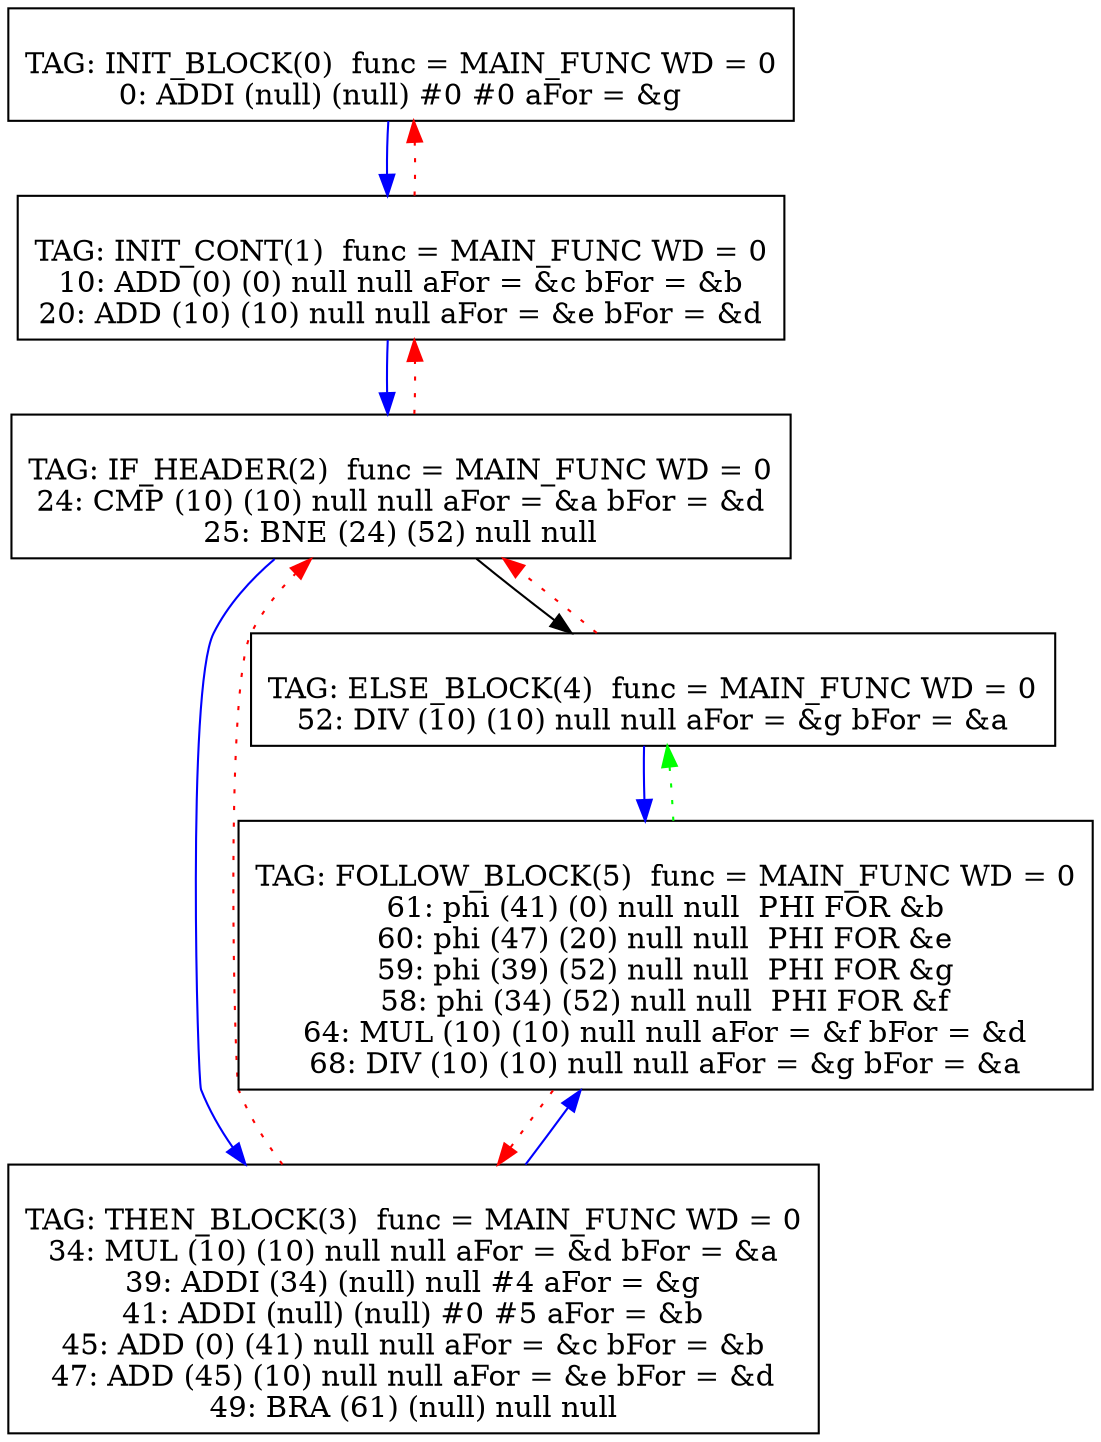 digraph {
0[label="
TAG: INIT_BLOCK(0)  func = MAIN_FUNC WD = 0
0: ADDI (null) (null) #0 #0 aFor = &g
"];
0[shape=box];
0 -> 1[color=blue]
1[label="
TAG: INIT_CONT(1)  func = MAIN_FUNC WD = 0
10: ADD (0) (0) null null aFor = &c bFor = &b
20: ADD (10) (10) null null aFor = &e bFor = &d
"];
1[shape=box];
1 -> 2[color=blue]
1 -> 0[color=red][style=dotted]
2[label="
TAG: IF_HEADER(2)  func = MAIN_FUNC WD = 0
24: CMP (10) (10) null null aFor = &a bFor = &d
25: BNE (24) (52) null null
"];
2[shape=box];
2 -> 3[color=blue]
2 -> 4[color=black]
2 -> 1[color=red][style=dotted]
3[label="
TAG: THEN_BLOCK(3)  func = MAIN_FUNC WD = 0
34: MUL (10) (10) null null aFor = &d bFor = &a
39: ADDI (34) (null) null #4 aFor = &g
41: ADDI (null) (null) #0 #5 aFor = &b
45: ADD (0) (41) null null aFor = &c bFor = &b
47: ADD (45) (10) null null aFor = &e bFor = &d
49: BRA (61) (null) null null
"];
3[shape=box];
3 -> 5[color=blue]
3 -> 2[color=red][style=dotted]
4[label="
TAG: ELSE_BLOCK(4)  func = MAIN_FUNC WD = 0
52: DIV (10) (10) null null aFor = &g bFor = &a
"];
4[shape=box];
4 -> 5[color=blue]
4 -> 2[color=red][style=dotted]
5[label="
TAG: FOLLOW_BLOCK(5)  func = MAIN_FUNC WD = 0
61: phi (41) (0) null null  PHI FOR &b
60: phi (47) (20) null null  PHI FOR &e
59: phi (39) (52) null null  PHI FOR &g
58: phi (34) (52) null null  PHI FOR &f
64: MUL (10) (10) null null aFor = &f bFor = &d
68: DIV (10) (10) null null aFor = &g bFor = &a
"];
5[shape=box];
5 -> 3[color=red][style=dotted]
5 -> 4[color=green][style=dotted]
}